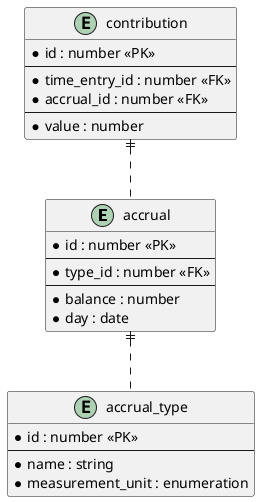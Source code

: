 @startuml

entity accrual {
  * id : number <<PK>>
  --
  * type_id : number <<FK>>
  --
  * balance : number
  * day : date
}

entity contribution {
  * id : number <<PK>>
  --
  * time_entry_id : number <<FK>>
  * accrual_id : number <<FK>>
  --
  * value : number
}

entity accrual_type {
  * id : number <<PK>>
  --
  * name : string
  * measurement_unit : enumeration
}
accrual ||.. accrual_type
contribution ||.. accrual

@enduml
